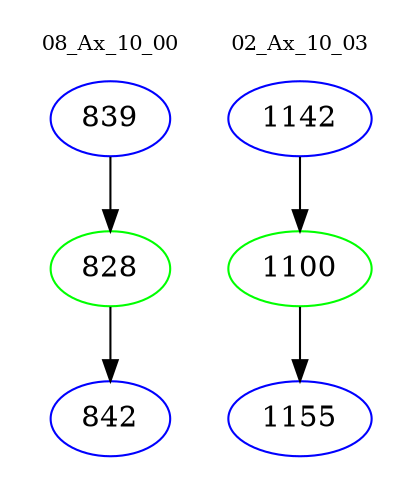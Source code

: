 digraph{
subgraph cluster_0 {
color = white
label = "08_Ax_10_00";
fontsize=10;
T0_839 [label="839", color="blue"]
T0_839 -> T0_828 [color="black"]
T0_828 [label="828", color="green"]
T0_828 -> T0_842 [color="black"]
T0_842 [label="842", color="blue"]
}
subgraph cluster_1 {
color = white
label = "02_Ax_10_03";
fontsize=10;
T1_1142 [label="1142", color="blue"]
T1_1142 -> T1_1100 [color="black"]
T1_1100 [label="1100", color="green"]
T1_1100 -> T1_1155 [color="black"]
T1_1155 [label="1155", color="blue"]
}
}
